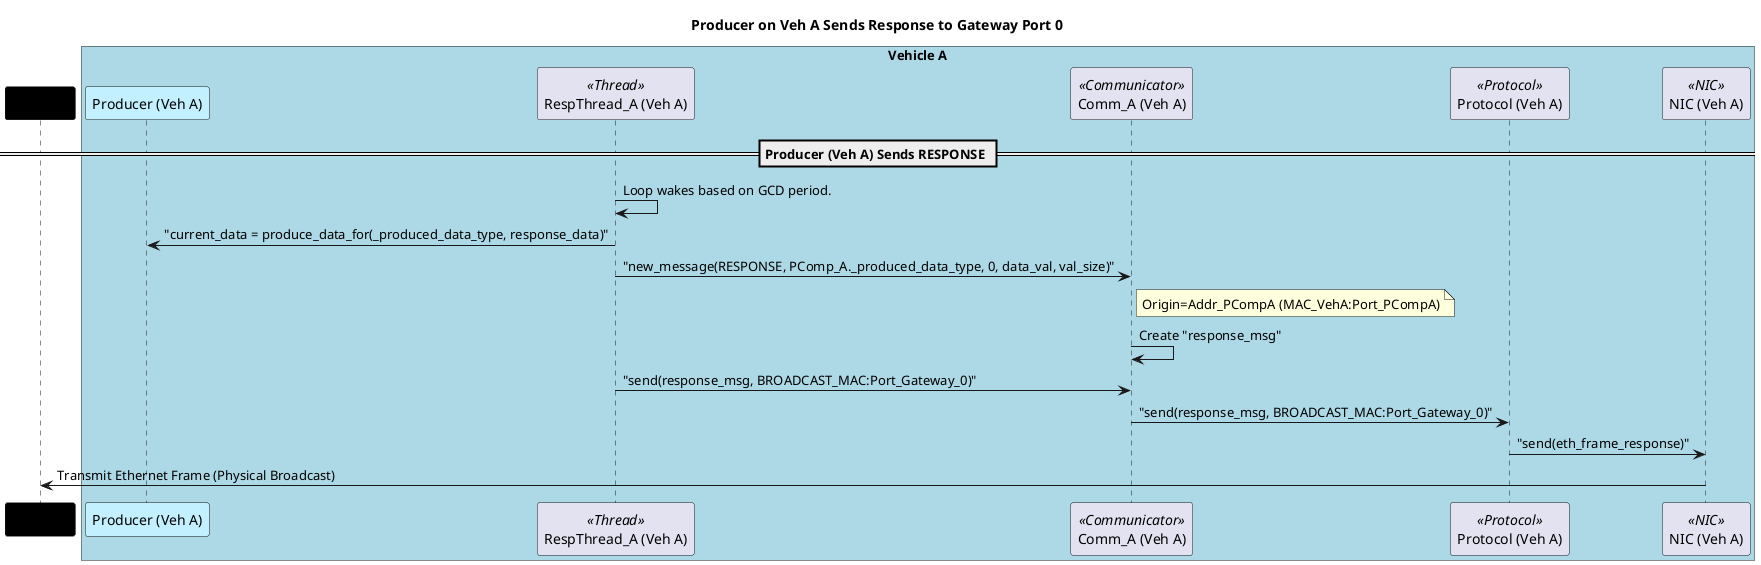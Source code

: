 @startuml Producer Sends Response Flow (Inter-Vehicle)

title Producer on Veh A Sends Response to Gateway Port 0

participant PComp_A as "Producer (Veh A)" #Application
participant PRespT_A as "RespThread_A (Veh A)" <<Thread>>
participant PComm_A as "Comm_A (Veh A)" <<Communicator>>
participant Proto_A as "Protocol (Veh A)" <<Protocol>>
participant NIC_A as "NIC (Veh A)" <<NIC>>

participant Network #Black

box "Vehicle A" #LightBlue
    participant PComp_A
    participant PRespT_A
    participant PComm_A
    participant Proto_A
    participant NIC_A
end box

== Producer (Veh A) Sends RESPONSE ==

PRespT_A -> PRespT_A : Loop wakes based on GCD period.
PRespT_A -> PComp_A : "current_data = produce_data_for(_produced_data_type, response_data)"
PRespT_A -> PComm_A : "new_message(RESPONSE, PComp_A._produced_data_type, 0, data_val, val_size)"
note right of PComm_A: Origin=Addr_PCompA (MAC_VehA:Port_PCompA)
PComm_A -> PComm_A : Create "response_msg"
PRespT_A -> PComm_A : "send(response_msg, BROADCAST_MAC:Port_Gateway_0)"

PComm_A -> Proto_A : "send(response_msg, BROADCAST_MAC:Port_Gateway_0)"
Proto_A -> NIC_A : "send(eth_frame_response)"
NIC_A -> Network : Transmit Ethernet Frame (Physical Broadcast)

@enduml 